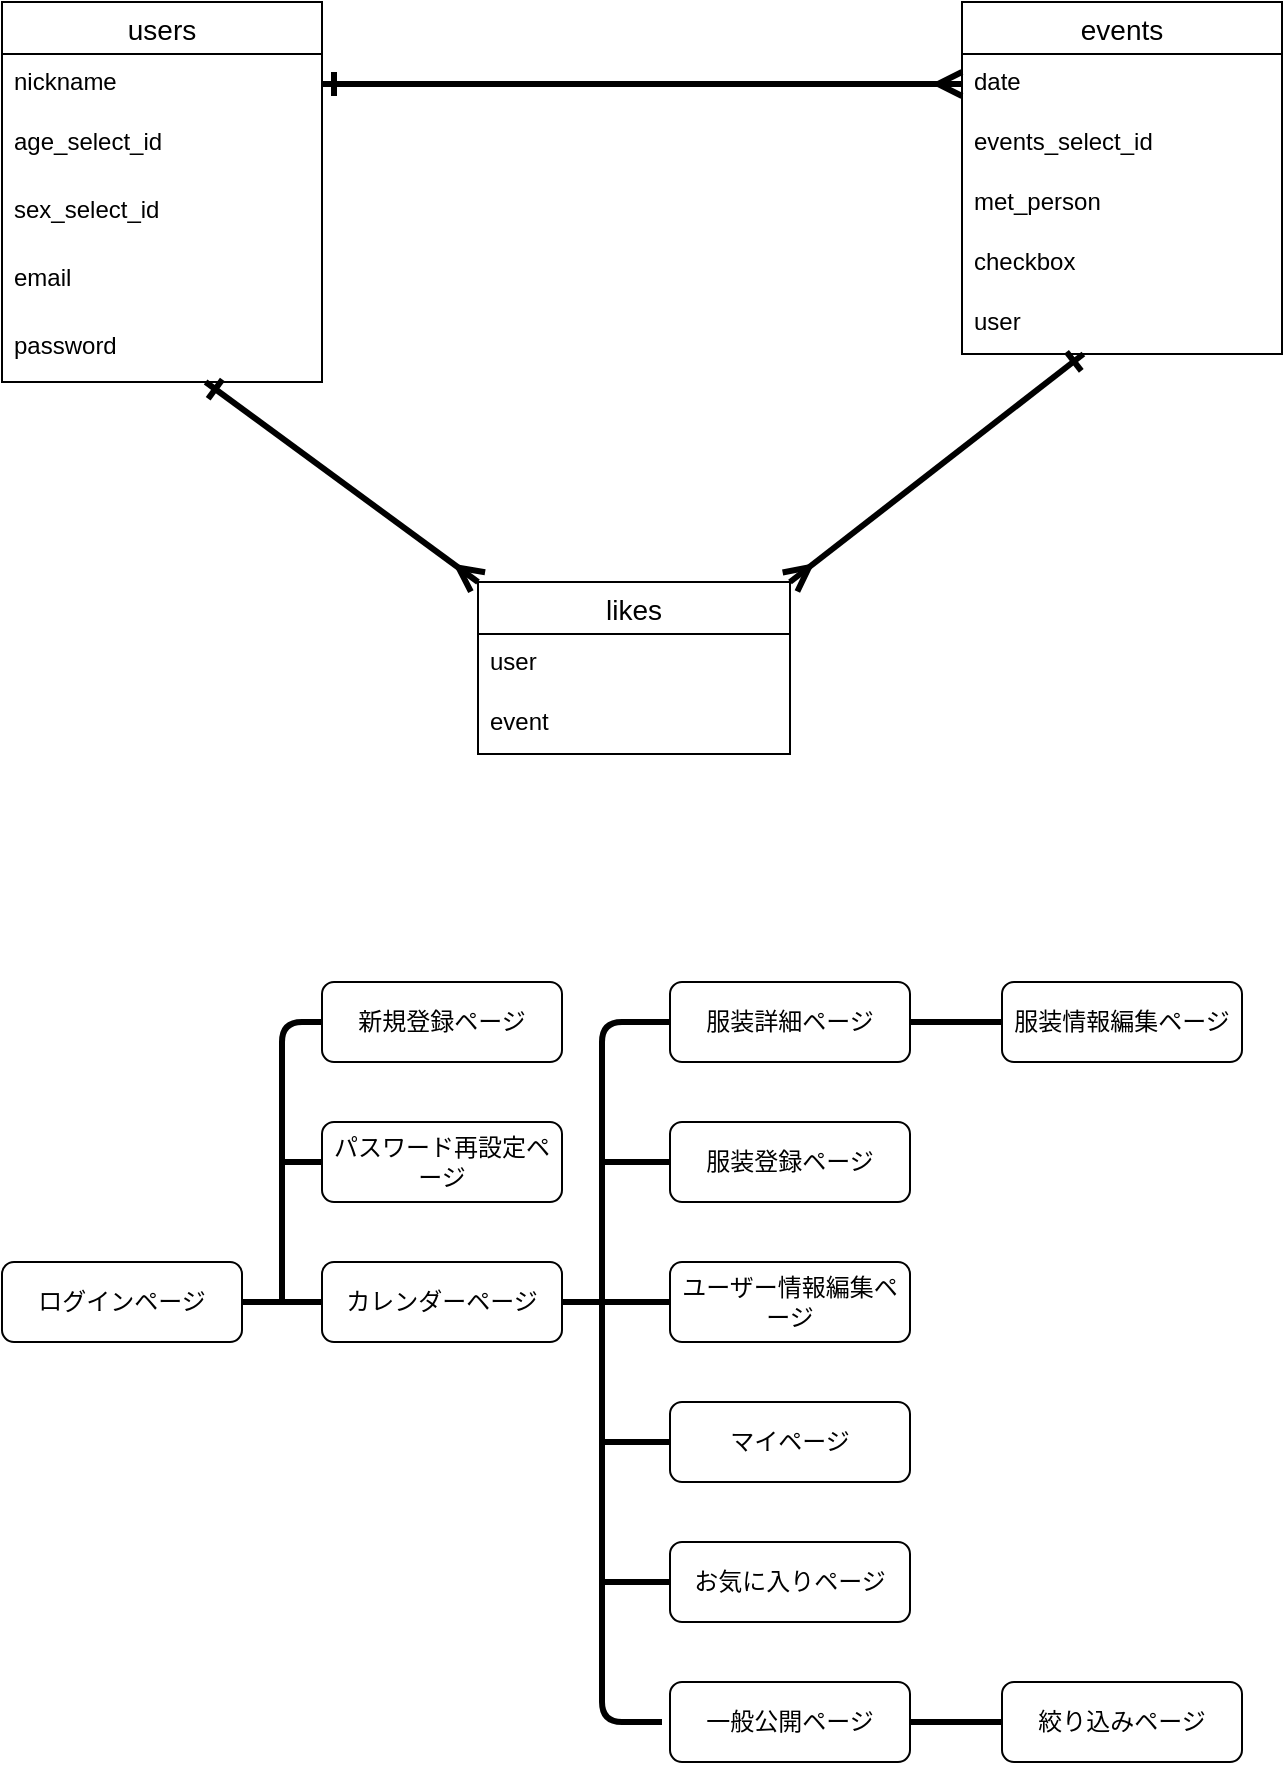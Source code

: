 <mxfile>
    <diagram id="a-vy_U98CqFl7I84AaYn" name="ページ1">
        <mxGraphModel dx="471" dy="712" grid="1" gridSize="10" guides="1" tooltips="1" connect="1" arrows="1" fold="0" page="1" pageScale="1" pageWidth="827" pageHeight="1169" math="0" shadow="0">
            <root>
                <mxCell id="0"/>
                <mxCell id="1" parent="0"/>
                <mxCell id="2" value="users" style="swimlane;fontStyle=0;childLayout=stackLayout;horizontal=1;startSize=26;horizontalStack=0;resizeParent=1;resizeParentMax=0;resizeLast=0;collapsible=1;marginBottom=0;align=center;fontSize=14;" vertex="1" parent="1">
                    <mxGeometry x="20" y="120" width="160" height="190" as="geometry"/>
                </mxCell>
                <mxCell id="3" value="nickname" style="text;strokeColor=none;fillColor=none;spacingLeft=4;spacingRight=4;overflow=hidden;rotatable=0;points=[[0,0.5],[1,0.5]];portConstraint=eastwest;fontSize=12;" vertex="1" parent="2">
                    <mxGeometry y="26" width="160" height="30" as="geometry"/>
                </mxCell>
                <mxCell id="5" value="age_select_id&#10;" style="text;strokeColor=none;fillColor=none;spacingLeft=4;spacingRight=4;overflow=hidden;rotatable=0;points=[[0,0.5],[1,0.5]];portConstraint=eastwest;fontSize=12;" vertex="1" parent="2">
                    <mxGeometry y="56" width="160" height="34" as="geometry"/>
                </mxCell>
                <mxCell id="15" value="sex_select_id" style="text;strokeColor=none;fillColor=none;spacingLeft=4;spacingRight=4;overflow=hidden;rotatable=0;points=[[0,0.5],[1,0.5]];portConstraint=eastwest;fontSize=12;" vertex="1" parent="2">
                    <mxGeometry y="90" width="160" height="34" as="geometry"/>
                </mxCell>
                <mxCell id="16" value="email" style="text;strokeColor=none;fillColor=none;spacingLeft=4;spacingRight=4;overflow=hidden;rotatable=0;points=[[0,0.5],[1,0.5]];portConstraint=eastwest;fontSize=12;" vertex="1" parent="2">
                    <mxGeometry y="124" width="160" height="34" as="geometry"/>
                </mxCell>
                <mxCell id="17" value="password" style="text;strokeColor=none;fillColor=none;spacingLeft=4;spacingRight=4;overflow=hidden;rotatable=0;points=[[0,0.5],[1,0.5]];portConstraint=eastwest;fontSize=12;" vertex="1" parent="2">
                    <mxGeometry y="158" width="160" height="32" as="geometry"/>
                </mxCell>
                <mxCell id="6" value="likes" style="swimlane;fontStyle=0;childLayout=stackLayout;horizontal=1;startSize=26;horizontalStack=0;resizeParent=1;resizeParentMax=0;resizeLast=0;collapsible=1;marginBottom=0;align=center;fontSize=14;" vertex="1" parent="1">
                    <mxGeometry x="258" y="410" width="156" height="86" as="geometry"/>
                </mxCell>
                <mxCell id="7" value="user" style="text;strokeColor=none;fillColor=none;spacingLeft=4;spacingRight=4;overflow=hidden;rotatable=0;points=[[0,0.5],[1,0.5]];portConstraint=eastwest;fontSize=12;" vertex="1" parent="6">
                    <mxGeometry y="26" width="156" height="30" as="geometry"/>
                </mxCell>
                <mxCell id="8" value="event" style="text;strokeColor=none;fillColor=none;spacingLeft=4;spacingRight=4;overflow=hidden;rotatable=0;points=[[0,0.5],[1,0.5]];portConstraint=eastwest;fontSize=12;" vertex="1" parent="6">
                    <mxGeometry y="56" width="156" height="30" as="geometry"/>
                </mxCell>
                <mxCell id="10" value="events" style="swimlane;fontStyle=0;childLayout=stackLayout;horizontal=1;startSize=26;horizontalStack=0;resizeParent=1;resizeParentMax=0;resizeLast=0;collapsible=1;marginBottom=0;align=center;fontSize=14;" vertex="1" parent="1">
                    <mxGeometry x="500" y="120" width="160" height="176" as="geometry"/>
                </mxCell>
                <mxCell id="11" value="date" style="text;strokeColor=none;fillColor=none;spacingLeft=4;spacingRight=4;overflow=hidden;rotatable=0;points=[[0,0.5],[1,0.5]];portConstraint=eastwest;fontSize=12;" vertex="1" parent="10">
                    <mxGeometry y="26" width="160" height="30" as="geometry"/>
                </mxCell>
                <mxCell id="12" value="events_select_id" style="text;strokeColor=none;fillColor=none;spacingLeft=4;spacingRight=4;overflow=hidden;rotatable=0;points=[[0,0.5],[1,0.5]];portConstraint=eastwest;fontSize=12;" vertex="1" parent="10">
                    <mxGeometry y="56" width="160" height="30" as="geometry"/>
                </mxCell>
                <mxCell id="18" value="met_person" style="text;strokeColor=none;fillColor=none;spacingLeft=4;spacingRight=4;overflow=hidden;rotatable=0;points=[[0,0.5],[1,0.5]];portConstraint=eastwest;fontSize=12;" vertex="1" parent="10">
                    <mxGeometry y="86" width="160" height="30" as="geometry"/>
                </mxCell>
                <mxCell id="19" value="checkbox" style="text;strokeColor=none;fillColor=none;spacingLeft=4;spacingRight=4;overflow=hidden;rotatable=0;points=[[0,0.5],[1,0.5]];portConstraint=eastwest;fontSize=12;" vertex="1" parent="10">
                    <mxGeometry y="116" width="160" height="30" as="geometry"/>
                </mxCell>
                <mxCell id="20" value="user" style="text;strokeColor=none;fillColor=none;spacingLeft=4;spacingRight=4;overflow=hidden;rotatable=0;points=[[0,0.5],[1,0.5]];portConstraint=eastwest;fontSize=12;" vertex="1" parent="10">
                    <mxGeometry y="146" width="160" height="30" as="geometry"/>
                </mxCell>
                <mxCell id="27" style="edgeStyle=none;html=1;entryX=0;entryY=0.5;entryDx=0;entryDy=0;startArrow=ERone;startFill=0;endArrow=ERmany;endFill=0;strokeWidth=3;endSize=8;startSize=8;" edge="1" parent="1" source="3" target="11">
                    <mxGeometry relative="1" as="geometry"/>
                </mxCell>
                <mxCell id="28" style="edgeStyle=none;html=1;entryX=0;entryY=0;entryDx=0;entryDy=0;startArrow=ERone;startFill=0;endArrow=ERmany;endFill=0;strokeWidth=3;endSize=8;startSize=8;" edge="1" parent="1" source="17" target="6">
                    <mxGeometry relative="1" as="geometry"/>
                </mxCell>
                <mxCell id="29" style="edgeStyle=none;html=1;startArrow=ERone;startFill=0;endArrow=ERmany;endFill=0;entryX=1;entryY=0;entryDx=0;entryDy=0;strokeWidth=3;endSize=8;startSize=8;" edge="1" parent="1" source="20" target="6">
                    <mxGeometry relative="1" as="geometry">
                        <mxPoint x="410" y="340" as="targetPoint"/>
                    </mxGeometry>
                </mxCell>
                <mxCell id="30" value="ログインページ" style="rounded=1;whiteSpace=wrap;html=1;" vertex="1" parent="1">
                    <mxGeometry x="20" y="750" width="120" height="40" as="geometry"/>
                </mxCell>
                <mxCell id="31" value="新規登録ページ" style="rounded=1;whiteSpace=wrap;html=1;" vertex="1" parent="1">
                    <mxGeometry x="180" y="610" width="120" height="40" as="geometry"/>
                </mxCell>
                <mxCell id="32" value="服装詳細ページ" style="rounded=1;whiteSpace=wrap;html=1;" vertex="1" parent="1">
                    <mxGeometry x="354" y="610" width="120" height="40" as="geometry"/>
                </mxCell>
                <mxCell id="33" value="パスワード再設定ページ" style="rounded=1;whiteSpace=wrap;html=1;" vertex="1" parent="1">
                    <mxGeometry x="180" y="680" width="120" height="40" as="geometry"/>
                </mxCell>
                <mxCell id="34" value="一般公開ページ" style="rounded=1;whiteSpace=wrap;html=1;" vertex="1" parent="1">
                    <mxGeometry x="354" y="960" width="120" height="40" as="geometry"/>
                </mxCell>
                <mxCell id="35" value="服装登録ページ" style="rounded=1;whiteSpace=wrap;html=1;" vertex="1" parent="1">
                    <mxGeometry x="354" y="680" width="120" height="40" as="geometry"/>
                </mxCell>
                <mxCell id="36" value="カレンダーページ" style="rounded=1;whiteSpace=wrap;html=1;" vertex="1" parent="1">
                    <mxGeometry x="180" y="750" width="120" height="40" as="geometry"/>
                </mxCell>
                <mxCell id="37" value="ユーザー情報編集ページ" style="rounded=1;whiteSpace=wrap;html=1;" vertex="1" parent="1">
                    <mxGeometry x="354" y="750" width="120" height="40" as="geometry"/>
                </mxCell>
                <mxCell id="38" value="マイページ" style="rounded=1;whiteSpace=wrap;html=1;" vertex="1" parent="1">
                    <mxGeometry x="354" y="820" width="120" height="40" as="geometry"/>
                </mxCell>
                <mxCell id="39" value="お気に入りページ" style="rounded=1;whiteSpace=wrap;html=1;" vertex="1" parent="1">
                    <mxGeometry x="354" y="890" width="120" height="40" as="geometry"/>
                </mxCell>
                <mxCell id="40" value="" style="endArrow=none;html=1;startSize=8;endSize=8;strokeWidth=3;entryX=1;entryY=0.5;entryDx=0;entryDy=0;exitX=0;exitY=0.5;exitDx=0;exitDy=0;" edge="1" parent="1" source="36" target="30">
                    <mxGeometry width="50" height="50" relative="1" as="geometry">
                        <mxPoint x="110" y="670" as="sourcePoint"/>
                        <mxPoint x="270" y="610" as="targetPoint"/>
                        <Array as="points">
                            <mxPoint x="180" y="770"/>
                        </Array>
                    </mxGeometry>
                </mxCell>
                <mxCell id="42" value="" style="endArrow=none;html=1;startSize=8;endSize=8;strokeWidth=3;exitX=0;exitY=0.5;exitDx=0;exitDy=0;" edge="1" parent="1" source="31">
                    <mxGeometry width="50" height="50" relative="1" as="geometry">
                        <mxPoint x="160" y="620" as="sourcePoint"/>
                        <mxPoint x="160" y="770" as="targetPoint"/>
                        <Array as="points">
                            <mxPoint x="160" y="630"/>
                        </Array>
                    </mxGeometry>
                </mxCell>
                <mxCell id="43" value="" style="endArrow=none;html=1;startSize=8;endSize=8;strokeWidth=3;exitX=0;exitY=0.5;exitDx=0;exitDy=0;" edge="1" parent="1" source="33">
                    <mxGeometry width="50" height="50" relative="1" as="geometry">
                        <mxPoint x="220" y="660" as="sourcePoint"/>
                        <mxPoint x="160" y="700" as="targetPoint"/>
                    </mxGeometry>
                </mxCell>
                <mxCell id="44" value="服装情報編集ページ　" style="rounded=1;whiteSpace=wrap;html=1;" vertex="1" parent="1">
                    <mxGeometry x="520" y="610" width="120" height="40" as="geometry"/>
                </mxCell>
                <mxCell id="45" value="絞り込みページ" style="rounded=1;whiteSpace=wrap;html=1;" vertex="1" parent="1">
                    <mxGeometry x="520" y="960" width="120" height="40" as="geometry"/>
                </mxCell>
                <mxCell id="46" value="" style="endArrow=none;html=1;startSize=8;endSize=8;strokeWidth=3;exitX=1;exitY=0.5;exitDx=0;exitDy=0;entryX=0;entryY=0.5;entryDx=0;entryDy=0;" edge="1" parent="1" source="36" target="37">
                    <mxGeometry width="50" height="50" relative="1" as="geometry">
                        <mxPoint x="390" y="750" as="sourcePoint"/>
                        <mxPoint x="350" y="620" as="targetPoint"/>
                        <Array as="points"/>
                    </mxGeometry>
                </mxCell>
                <mxCell id="47" value="" style="endArrow=none;html=1;startSize=8;endSize=8;strokeWidth=3;entryX=0;entryY=0.5;entryDx=0;entryDy=0;" edge="1" parent="1" target="32">
                    <mxGeometry width="50" height="50" relative="1" as="geometry">
                        <mxPoint x="320" y="770" as="sourcePoint"/>
                        <mxPoint x="440" y="700" as="targetPoint"/>
                        <Array as="points">
                            <mxPoint x="320" y="630"/>
                        </Array>
                    </mxGeometry>
                </mxCell>
                <mxCell id="48" value="" style="endArrow=none;html=1;startSize=8;endSize=8;strokeWidth=3;entryX=0;entryY=0.5;entryDx=0;entryDy=0;" edge="1" parent="1" target="35">
                    <mxGeometry width="50" height="50" relative="1" as="geometry">
                        <mxPoint x="320" y="700" as="sourcePoint"/>
                        <mxPoint x="350" y="700" as="targetPoint"/>
                    </mxGeometry>
                </mxCell>
                <mxCell id="49" value="" style="endArrow=none;html=1;startSize=8;endSize=8;strokeWidth=3;" edge="1" parent="1">
                    <mxGeometry width="50" height="50" relative="1" as="geometry">
                        <mxPoint x="320" y="770" as="sourcePoint"/>
                        <mxPoint x="350" y="980" as="targetPoint"/>
                        <Array as="points">
                            <mxPoint x="320" y="980"/>
                        </Array>
                    </mxGeometry>
                </mxCell>
                <mxCell id="50" value="" style="endArrow=none;html=1;startSize=8;endSize=8;strokeWidth=3;entryX=0;entryY=0.5;entryDx=0;entryDy=0;" edge="1" parent="1" target="38">
                    <mxGeometry width="50" height="50" relative="1" as="geometry">
                        <mxPoint x="320" y="840" as="sourcePoint"/>
                        <mxPoint x="440" y="700" as="targetPoint"/>
                    </mxGeometry>
                </mxCell>
                <mxCell id="51" value="" style="endArrow=none;html=1;startSize=8;endSize=8;strokeWidth=3;entryX=0;entryY=0.5;entryDx=0;entryDy=0;" edge="1" parent="1" target="39">
                    <mxGeometry width="50" height="50" relative="1" as="geometry">
                        <mxPoint x="320" y="910" as="sourcePoint"/>
                        <mxPoint x="350" y="920" as="targetPoint"/>
                    </mxGeometry>
                </mxCell>
                <mxCell id="52" value="" style="endArrow=none;html=1;startSize=8;endSize=8;strokeWidth=3;exitX=1;exitY=0.5;exitDx=0;exitDy=0;entryX=0;entryY=0.5;entryDx=0;entryDy=0;" edge="1" parent="1" source="34" target="45">
                    <mxGeometry width="50" height="50" relative="1" as="geometry">
                        <mxPoint x="390" y="750" as="sourcePoint"/>
                        <mxPoint x="440" y="700" as="targetPoint"/>
                    </mxGeometry>
                </mxCell>
                <mxCell id="53" value="" style="endArrow=none;html=1;startSize=8;endSize=8;strokeWidth=3;exitX=1;exitY=0.5;exitDx=0;exitDy=0;entryX=0;entryY=0.5;entryDx=0;entryDy=0;" edge="1" parent="1" source="32" target="44">
                    <mxGeometry width="50" height="50" relative="1" as="geometry">
                        <mxPoint x="390" y="750" as="sourcePoint"/>
                        <mxPoint x="510" y="630" as="targetPoint"/>
                    </mxGeometry>
                </mxCell>
            </root>
        </mxGraphModel>
    </diagram>
</mxfile>